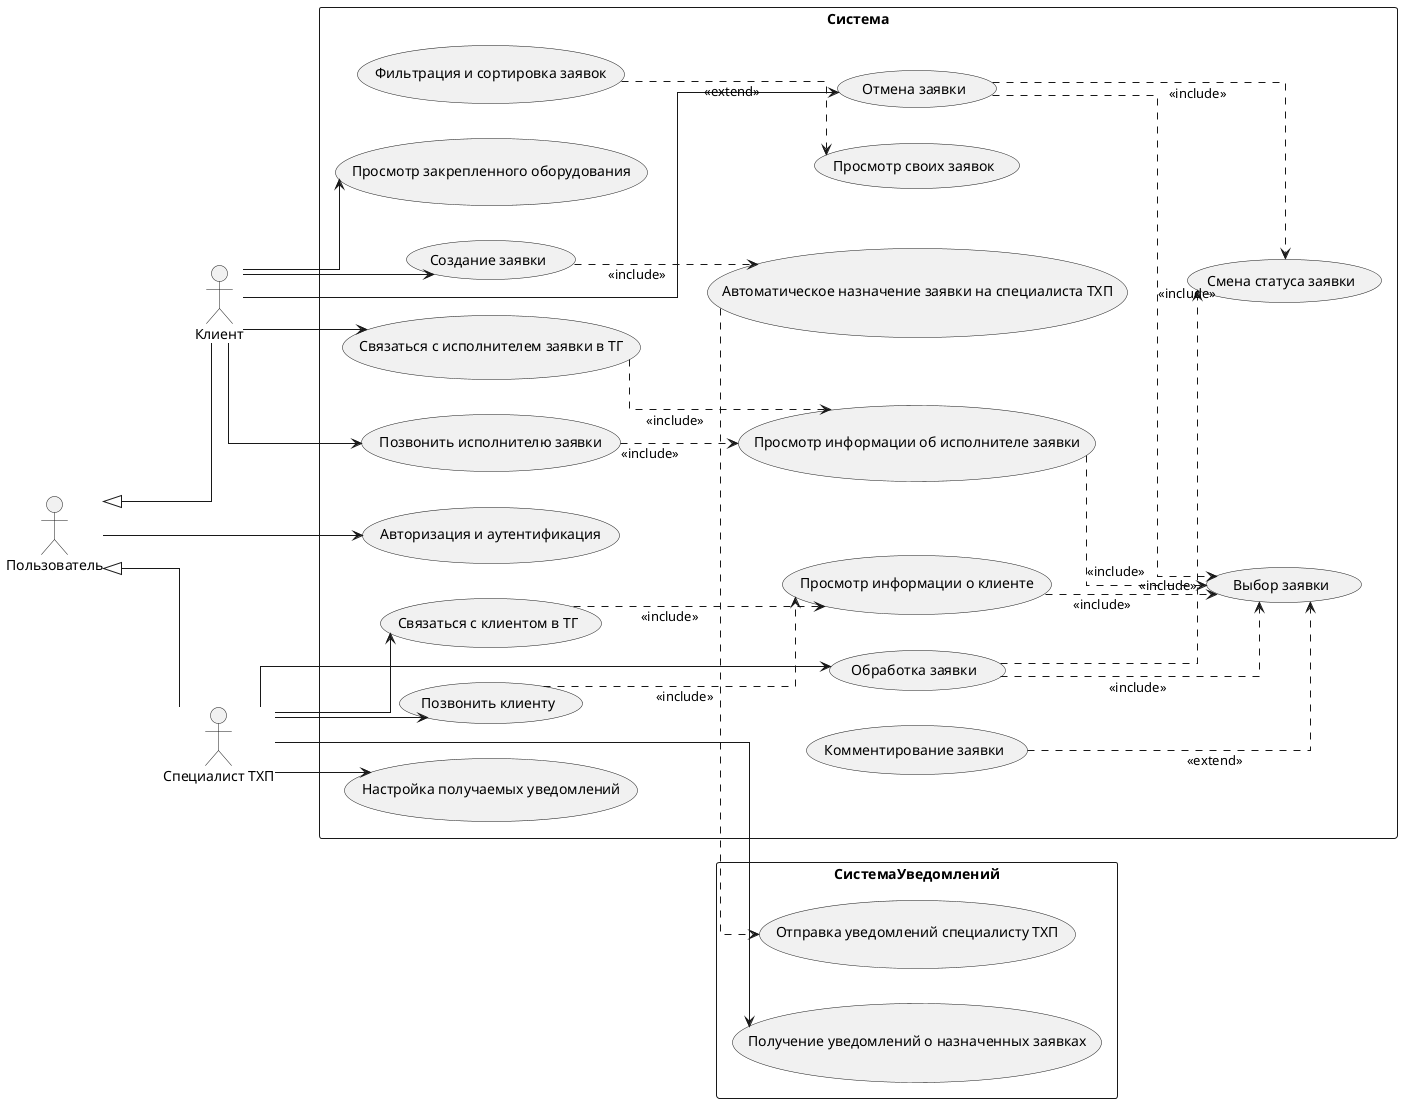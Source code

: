 @startuml
left to right direction
skinparam linetype ortho

actor "Специалист ТХП" as specialist
actor "Клиент"
actor "Пользователь"

"Пользователь" <|-- "Клиент"
"Пользователь" <|-- specialist

rectangle Система {
  usecase (Просмотр своих заявок)
  usecase (Выбор заявки)
  usecase (Фильтрация и сортировка заявок)
  usecase (Просмотр закрепленного оборудования)
  usecase (Создание заявки)
  usecase (Комментирование заявки)
  usecase (Просмотр информации о клиенте)
  usecase (Просмотр информации об исполнителе заявки)
  usecase (Смена статуса заявки)
  usecase (Обработка заявки)
  usecase (Отмена заявки)
  usecase (Позвонить исполнителю заявки)
  usecase (Связаться с исполнителем заявки в ТГ)
  usecase (Позвонить клиенту)
  usecase (Связаться с клиентом в ТГ)
  usecase (Авторизация и аутентификация)
  usecase (Автоматическое назначение заявки на специалиста ТХП)
  usecase (Настройка получаемых уведомлений)
}

rectangle СистемаУведомлений {
  usecase (Получение уведомлений о назначенных заявках)
  usecase (Отправка уведомлений специалисту ТХП)
}

Пользователь -> (Авторизация и аутентификация)

specialist --> (Позвонить клиенту)
specialist --> (Связаться с клиентом в ТГ)
(Позвонить клиенту) ..> (Просмотр информации о клиенте) : <<include>>
(Связаться с клиентом в ТГ) ..> (Просмотр информации о клиенте) : <<include>>
(Просмотр информации о клиенте) ..> (Выбор заявки) : <<include>>

specialist --> (Получение уведомлений о назначенных заявках)
specialist --> (Обработка заявки)
(Обработка заявки) ..> (Выбор заявки) : <<include>>

specialist --> (Настройка получаемых уведомлений)
(Обработка заявки) ..> (Смена статуса заявки) : <<include>>

"Клиент" -> (Связаться с исполнителем заявки в ТГ)
"Клиент" -> (Позвонить исполнителю заявки)
(Позвонить исполнителю заявки) ..> (Просмотр информации об исполнителе заявки) : <<include>>
(Связаться с исполнителем заявки в ТГ) ..> (Просмотр информации об исполнителе заявки) : <<include>>
(Просмотр информации об исполнителе заявки) ..> (Выбор заявки) : <<include>>

"Клиент" -> (Просмотр закрепленного оборудования)

"Клиент" --> (Создание заявки)
(Создание заявки) ..> (Автоматическое назначение заявки на специалиста ТХП) : <<include>>
(Автоматическое назначение заявки на специалиста ТХП) .> (Отправка уведомлений специалисту ТХП)

"Клиент" -> (Отмена заявки)
(Отмена заявки) ..> (Смена статуса заявки) : <<include>>
(Отмена заявки) ..> (Выбор заявки) : <<include>>

(Комментирование заявки) ..> (Выбор заявки) : <<extend>>
(Фильтрация и сортировка заявок) ..> (Просмотр своих заявок) : <<extend>>



@enduml